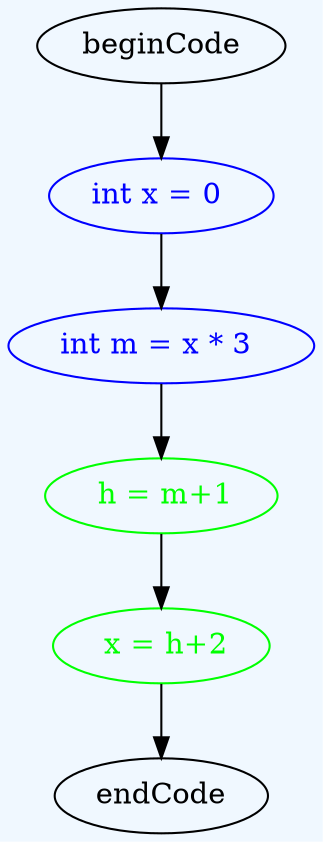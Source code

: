 digraph grammar {
	graph [bgcolor=aliceblue rankdir=TB]
	"int x = 0 " [color=blue fontcolor=blue]
	beginCode -> "int x = 0 "
	"int m = x * 3 " [color=blue fontcolor=blue]
	"int x = 0 " -> "int m = x * 3 "
	" h = m+1" [color=green fontcolor=green]
	"int m = x * 3 " -> " h = m+1"
	" x = h+2" [color=green fontcolor=green]
	" h = m+1" -> " x = h+2"
	" x = h+2" -> endCode
}
